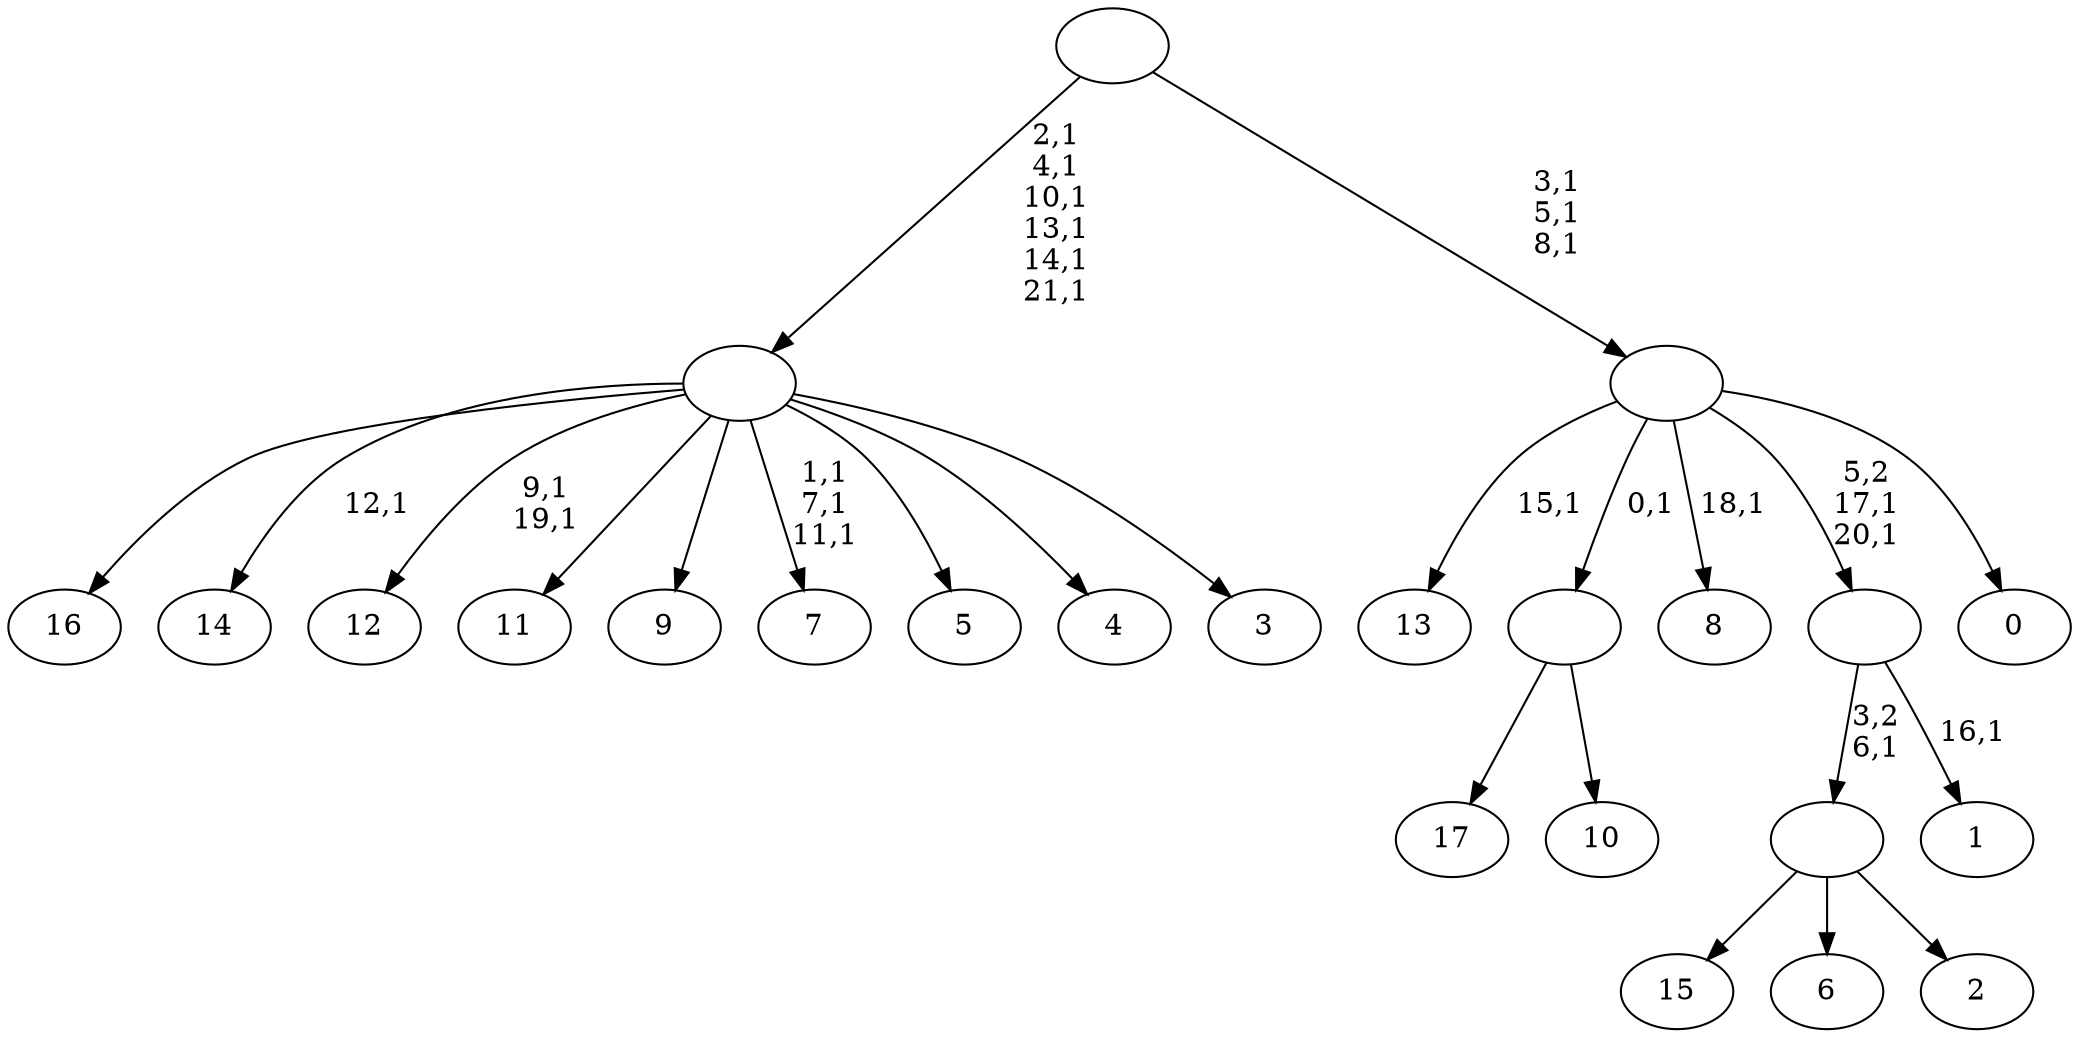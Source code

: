 digraph T {
	40 [label="17"]
	39 [label="16"]
	38 [label="15"]
	37 [label="14"]
	35 [label="13"]
	33 [label="12"]
	30 [label="11"]
	29 [label="10"]
	28 [label=""]
	27 [label="9"]
	26 [label="8"]
	24 [label="7"]
	20 [label="6"]
	19 [label="5"]
	18 [label="4"]
	17 [label="3"]
	16 [label=""]
	10 [label="2"]
	9 [label=""]
	8 [label="1"]
	6 [label=""]
	4 [label="0"]
	3 [label=""]
	0 [label=""]
	28 -> 40 [label=""]
	28 -> 29 [label=""]
	16 -> 24 [label="1,1\n7,1\n11,1"]
	16 -> 33 [label="9,1\n19,1"]
	16 -> 37 [label="12,1"]
	16 -> 39 [label=""]
	16 -> 30 [label=""]
	16 -> 27 [label=""]
	16 -> 19 [label=""]
	16 -> 18 [label=""]
	16 -> 17 [label=""]
	9 -> 38 [label=""]
	9 -> 20 [label=""]
	9 -> 10 [label=""]
	6 -> 8 [label="16,1"]
	6 -> 9 [label="3,2\n6,1"]
	3 -> 6 [label="5,2\n17,1\n20,1"]
	3 -> 26 [label="18,1"]
	3 -> 35 [label="15,1"]
	3 -> 28 [label="0,1"]
	3 -> 4 [label=""]
	0 -> 3 [label="3,1\n5,1\n8,1"]
	0 -> 16 [label="2,1\n4,1\n10,1\n13,1\n14,1\n21,1"]
}
